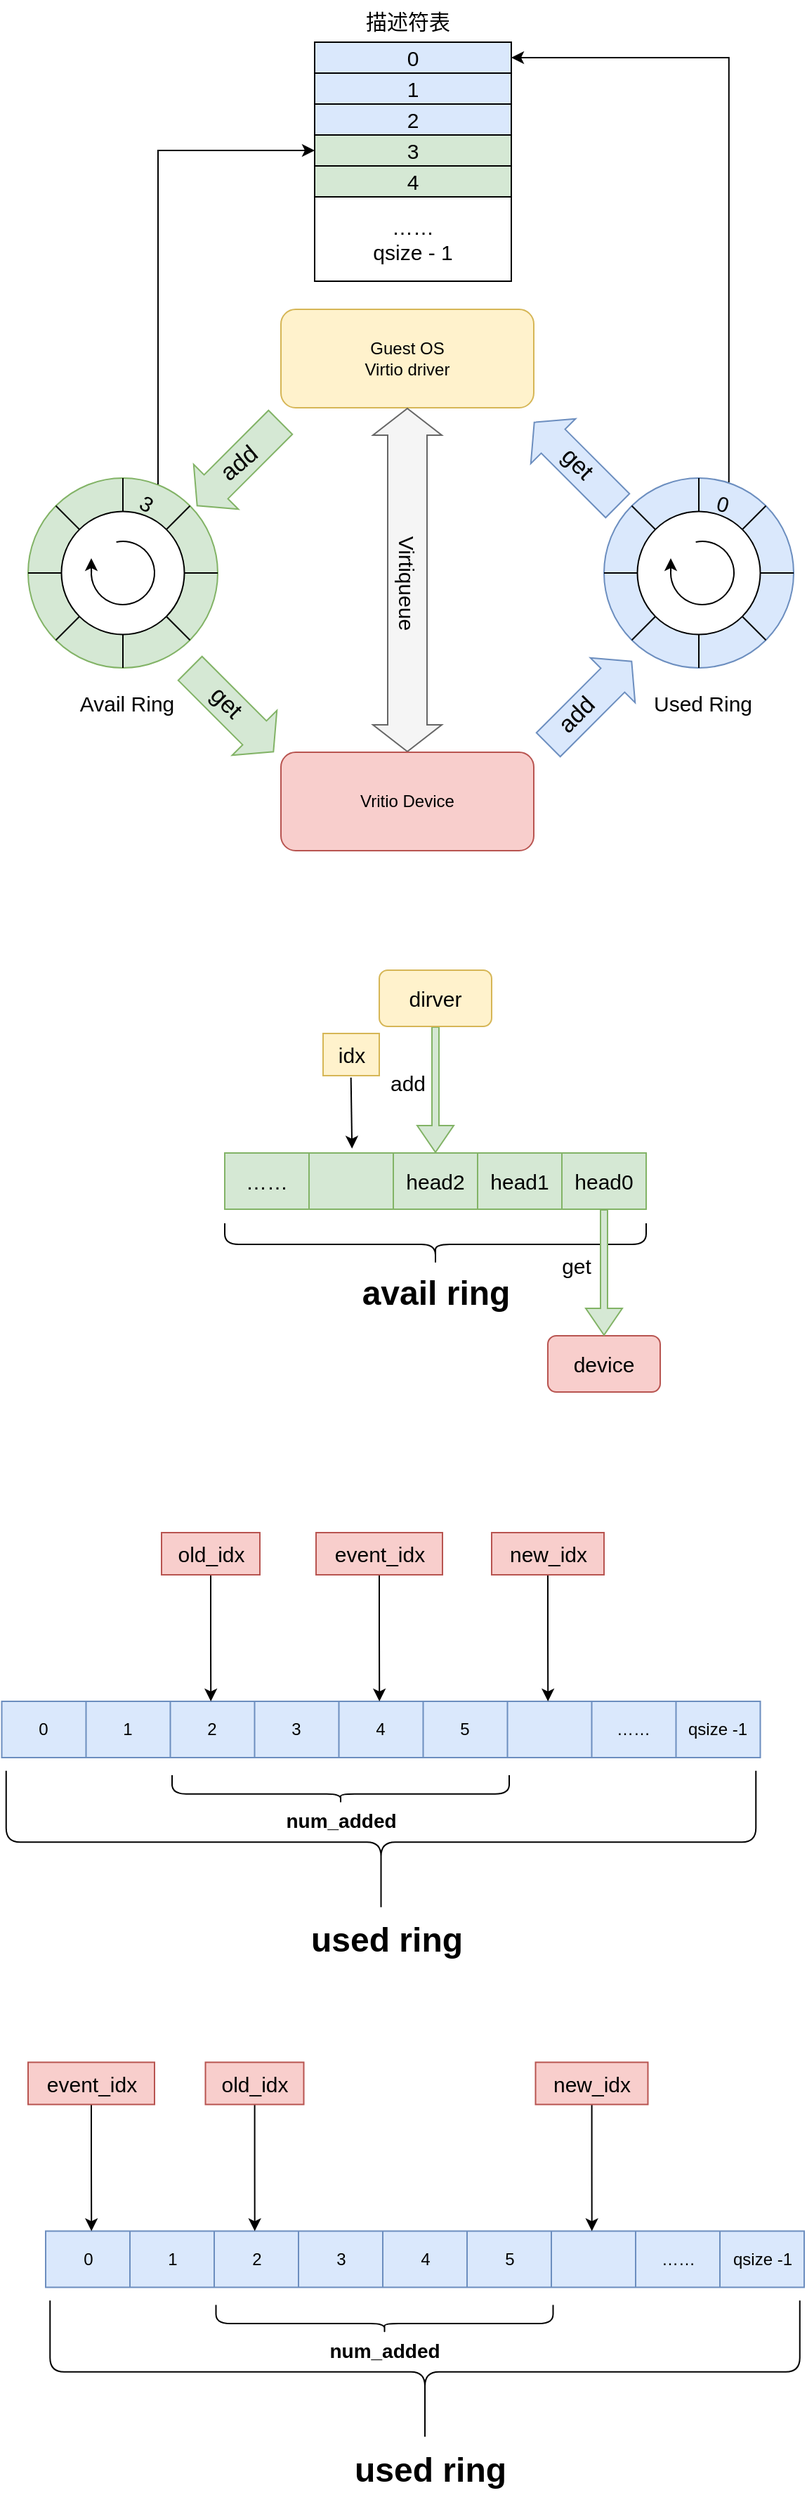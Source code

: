 <mxfile version="20.5.1" type="github">
  <diagram id="mLBqkB2ChwaHw_8gPhbc" name="第 1 页">
    <mxGraphModel dx="934" dy="566" grid="1" gridSize="10" guides="1" tooltips="1" connect="1" arrows="1" fold="1" page="0" pageScale="1" pageWidth="827" pageHeight="1169" math="0" shadow="0">
      <root>
        <mxCell id="0" />
        <mxCell id="1" parent="0" />
        <mxCell id="fm5rg67f0QVLAu_p31AU-152" value="" style="shape=curlyBracket;whiteSpace=wrap;html=1;rounded=1;labelBackgroundColor=none;labelBorderColor=none;strokeColor=#000000;strokeWidth=1;fontSize=15;fontColor=default;fillColor=none;rotation=-90;size=0.5;" parent="1" vertex="1">
          <mxGeometry x="345" y="785" width="30" height="300" as="geometry" />
        </mxCell>
        <mxCell id="fm5rg67f0QVLAu_p31AU-139" value="" style="shape=flexArrow;endArrow=classic;html=1;rounded=0;fontSize=15;width=5;fillColor=#d5e8d4;strokeColor=#82b366;startArrow=none;exitX=0.5;exitY=1;exitDx=0;exitDy=0;" parent="1" source="fm5rg67f0QVLAu_p31AU-138" target="fm5rg67f0QVLAu_p31AU-132" edge="1">
          <mxGeometry width="50" height="50" relative="1" as="geometry">
            <mxPoint x="370" y="790" as="sourcePoint" />
            <mxPoint x="319.58" y="840" as="targetPoint" />
          </mxGeometry>
        </mxCell>
        <mxCell id="fm5rg67f0QVLAu_p31AU-147" value="add" style="edgeLabel;html=1;align=center;verticalAlign=middle;resizable=0;points=[];fontSize=15;fontColor=default;labelBackgroundColor=none;" parent="fm5rg67f0QVLAu_p31AU-139" vertex="1" connectable="0">
          <mxGeometry x="-0.205" y="5" relative="1" as="geometry">
            <mxPoint x="-25" y="4" as="offset" />
          </mxGeometry>
        </mxCell>
        <mxCell id="fm5rg67f0QVLAu_p31AU-2" value="Guest OS&lt;br&gt;Virtio driver" style="rounded=1;whiteSpace=wrap;html=1;fillColor=#fff2cc;strokeColor=#d6b656;" parent="1" vertex="1">
          <mxGeometry x="250" y="270" width="180" height="70" as="geometry" />
        </mxCell>
        <mxCell id="fm5rg67f0QVLAu_p31AU-3" value="" style="shape=flexArrow;endArrow=classic;startArrow=classic;html=1;rounded=0;entryX=0.5;entryY=1;entryDx=0;entryDy=0;width=28;fillColor=#f5f5f5;strokeColor=#666666;exitX=0.5;exitY=0;exitDx=0;exitDy=0;" parent="1" source="fm5rg67f0QVLAu_p31AU-4" target="fm5rg67f0QVLAu_p31AU-2" edge="1">
          <mxGeometry width="100" height="100" relative="1" as="geometry">
            <mxPoint x="340" y="580" as="sourcePoint" />
            <mxPoint x="340" y="360" as="targetPoint" />
          </mxGeometry>
        </mxCell>
        <mxCell id="fm5rg67f0QVLAu_p31AU-12" value="Virtiqueue" style="edgeLabel;html=1;align=center;verticalAlign=middle;resizable=0;points=[];fontSize=15;rotation=90;labelBackgroundColor=none;" parent="fm5rg67f0QVLAu_p31AU-3" vertex="1" connectable="0">
          <mxGeometry x="0.379" y="4" relative="1" as="geometry">
            <mxPoint x="4" y="48" as="offset" />
          </mxGeometry>
        </mxCell>
        <mxCell id="fm5rg67f0QVLAu_p31AU-4" value="Vritio Device" style="rounded=1;whiteSpace=wrap;html=1;fillColor=#f8cecc;strokeColor=#b85450;" parent="1" vertex="1">
          <mxGeometry x="250" y="585" width="180" height="70" as="geometry" />
        </mxCell>
        <mxCell id="fm5rg67f0QVLAu_p31AU-27" value="" style="ellipse;whiteSpace=wrap;html=1;aspect=fixed;fontSize=15;fillColor=#d5e8d4;strokeColor=#82b366;" parent="1" vertex="1">
          <mxGeometry x="70" y="390" width="135" height="135" as="geometry" />
        </mxCell>
        <mxCell id="fm5rg67f0QVLAu_p31AU-40" value="……&lt;br&gt;qsize - 1" style="rounded=0;whiteSpace=wrap;html=1;fontSize=15;" parent="1" vertex="1">
          <mxGeometry x="274" y="190" width="140" height="60" as="geometry" />
        </mxCell>
        <mxCell id="fm5rg67f0QVLAu_p31AU-41" value="描述符表" style="text;html=1;align=center;verticalAlign=middle;resizable=0;points=[];autosize=1;strokeColor=none;fillColor=none;fontSize=15;" parent="1" vertex="1">
          <mxGeometry x="300" y="50" width="80" height="30" as="geometry" />
        </mxCell>
        <mxCell id="fm5rg67f0QVLAu_p31AU-44" value="Avail Ring" style="text;html=1;align=center;verticalAlign=middle;resizable=0;points=[];autosize=1;strokeColor=none;fillColor=none;fontSize=15;" parent="1" vertex="1">
          <mxGeometry x="95" y="535" width="90" height="30" as="geometry" />
        </mxCell>
        <mxCell id="fm5rg67f0QVLAu_p31AU-47" value="Used Ring" style="text;html=1;align=center;verticalAlign=middle;resizable=0;points=[];autosize=1;strokeColor=none;fillColor=none;fontSize=15;" parent="1" vertex="1">
          <mxGeometry x="505" y="535" width="90" height="30" as="geometry" />
        </mxCell>
        <mxCell id="fm5rg67f0QVLAu_p31AU-48" value="" style="shape=flexArrow;endArrow=classic;html=1;rounded=0;fontSize=15;width=24;fillColor=#d5e8d4;strokeColor=#82b366;" parent="1" edge="1">
          <mxGeometry width="50" height="50" relative="1" as="geometry">
            <mxPoint x="250" y="350" as="sourcePoint" />
            <mxPoint x="190" y="410" as="targetPoint" />
          </mxGeometry>
        </mxCell>
        <mxCell id="fm5rg67f0QVLAu_p31AU-51" value="add" style="edgeLabel;html=1;align=center;verticalAlign=middle;resizable=0;points=[];fontSize=17;rotation=-40;labelBackgroundColor=none;" parent="fm5rg67f0QVLAu_p31AU-48" vertex="1" connectable="0">
          <mxGeometry x="-0.3" y="4" relative="1" as="geometry">
            <mxPoint x="-12" y="6" as="offset" />
          </mxGeometry>
        </mxCell>
        <mxCell id="fm5rg67f0QVLAu_p31AU-54" value="" style="shape=flexArrow;endArrow=classic;html=1;rounded=0;fontSize=15;width=24;fillColor=#dae8fc;strokeColor=#6c8ebf;" parent="1" edge="1">
          <mxGeometry width="50" height="50" relative="1" as="geometry">
            <mxPoint x="490" y="410" as="sourcePoint" />
            <mxPoint x="430" y="350" as="targetPoint" />
          </mxGeometry>
        </mxCell>
        <mxCell id="fm5rg67f0QVLAu_p31AU-61" value="get" style="edgeLabel;html=1;align=center;verticalAlign=middle;resizable=0;points=[];fontSize=17;rotation=45;labelBackgroundColor=none;" parent="fm5rg67f0QVLAu_p31AU-54" vertex="1" connectable="0">
          <mxGeometry x="-0.42" y="2" relative="1" as="geometry">
            <mxPoint x="-11" y="-14" as="offset" />
          </mxGeometry>
        </mxCell>
        <mxCell id="fm5rg67f0QVLAu_p31AU-56" value="" style="shape=flexArrow;endArrow=classic;html=1;rounded=0;fontSize=15;width=24;fillColor=#d5e8d4;strokeColor=#82b366;" parent="1" edge="1">
          <mxGeometry width="50" height="50" relative="1" as="geometry">
            <mxPoint x="185" y="525" as="sourcePoint" />
            <mxPoint x="245" y="585" as="targetPoint" />
          </mxGeometry>
        </mxCell>
        <mxCell id="fm5rg67f0QVLAu_p31AU-59" value="get" style="edgeLabel;html=1;align=center;verticalAlign=middle;resizable=0;points=[];fontSize=17;rotation=45;labelBackgroundColor=none;" parent="fm5rg67f0QVLAu_p31AU-56" vertex="1" connectable="0">
          <mxGeometry x="-0.094" y="3" relative="1" as="geometry">
            <mxPoint x="-4" as="offset" />
          </mxGeometry>
        </mxCell>
        <mxCell id="fm5rg67f0QVLAu_p31AU-57" value="" style="shape=flexArrow;endArrow=classic;html=1;rounded=0;fontSize=15;width=24;fillColor=#dae8fc;strokeColor=#6c8ebf;" parent="1" edge="1">
          <mxGeometry width="50" height="50" relative="1" as="geometry">
            <mxPoint x="440" y="580" as="sourcePoint" />
            <mxPoint x="500" y="520" as="targetPoint" />
          </mxGeometry>
        </mxCell>
        <mxCell id="fm5rg67f0QVLAu_p31AU-60" value="add" style="edgeLabel;html=1;align=center;verticalAlign=middle;resizable=0;points=[];fontSize=17;rotation=-45;labelBackgroundColor=none;" parent="fm5rg67f0QVLAu_p31AU-57" vertex="1" connectable="0">
          <mxGeometry x="-0.239" y="5" relative="1" as="geometry">
            <mxPoint x="1" y="6" as="offset" />
          </mxGeometry>
        </mxCell>
        <mxCell id="fm5rg67f0QVLAu_p31AU-64" value="" style="endArrow=none;html=1;rounded=0;fontSize=17;entryX=1;entryY=0;entryDx=0;entryDy=0;exitX=0;exitY=1;exitDx=0;exitDy=0;" parent="1" source="fm5rg67f0QVLAu_p31AU-27" target="fm5rg67f0QVLAu_p31AU-27" edge="1">
          <mxGeometry width="50" height="50" relative="1" as="geometry">
            <mxPoint x="110" y="480" as="sourcePoint" />
            <mxPoint x="160" y="430" as="targetPoint" />
          </mxGeometry>
        </mxCell>
        <mxCell id="fm5rg67f0QVLAu_p31AU-67" value="" style="endArrow=none;html=1;rounded=0;fontSize=17;entryX=0;entryY=0;entryDx=0;entryDy=0;exitX=1;exitY=1;exitDx=0;exitDy=0;" parent="1" edge="1">
          <mxGeometry width="50" height="50" relative="1" as="geometry">
            <mxPoint x="185.23" y="505.23" as="sourcePoint" />
            <mxPoint x="89.77" y="409.77" as="targetPoint" />
          </mxGeometry>
        </mxCell>
        <mxCell id="fm5rg67f0QVLAu_p31AU-68" value="" style="endArrow=none;html=1;rounded=0;fontSize=17;entryX=0.5;entryY=0;entryDx=0;entryDy=0;exitX=0.5;exitY=1;exitDx=0;exitDy=0;" parent="1" source="fm5rg67f0QVLAu_p31AU-27" target="fm5rg67f0QVLAu_p31AU-27" edge="1">
          <mxGeometry width="50" height="50" relative="1" as="geometry">
            <mxPoint x="195.23" y="515.23" as="sourcePoint" />
            <mxPoint x="99.77" y="419.77" as="targetPoint" />
          </mxGeometry>
        </mxCell>
        <mxCell id="fm5rg67f0QVLAu_p31AU-69" value="" style="endArrow=none;html=1;rounded=0;fontSize=17;entryX=0;entryY=0.5;entryDx=0;entryDy=0;exitX=1;exitY=0.5;exitDx=0;exitDy=0;" parent="1" source="fm5rg67f0QVLAu_p31AU-27" target="fm5rg67f0QVLAu_p31AU-27" edge="1">
          <mxGeometry width="50" height="50" relative="1" as="geometry">
            <mxPoint x="205.23" y="525.23" as="sourcePoint" />
            <mxPoint x="109.77" y="429.77" as="targetPoint" />
          </mxGeometry>
        </mxCell>
        <mxCell id="fm5rg67f0QVLAu_p31AU-42" value="" style="ellipse;whiteSpace=wrap;html=1;aspect=fixed;fontSize=15;fillColor=#FFFFFF;" parent="1" vertex="1">
          <mxGeometry x="93.75" y="413.75" width="87.5" height="87.5" as="geometry" />
        </mxCell>
        <mxCell id="fm5rg67f0QVLAu_p31AU-78" value="" style="ellipse;whiteSpace=wrap;html=1;aspect=fixed;fontSize=15;fillColor=#dae8fc;strokeColor=#6c8ebf;" parent="1" vertex="1">
          <mxGeometry x="480" y="390" width="135" height="135" as="geometry" />
        </mxCell>
        <mxCell id="fm5rg67f0QVLAu_p31AU-79" value="" style="endArrow=none;html=1;rounded=0;fontSize=17;entryX=1;entryY=0;entryDx=0;entryDy=0;exitX=0;exitY=1;exitDx=0;exitDy=0;" parent="1" source="fm5rg67f0QVLAu_p31AU-78" target="fm5rg67f0QVLAu_p31AU-78" edge="1">
          <mxGeometry width="50" height="50" relative="1" as="geometry">
            <mxPoint x="520" y="480" as="sourcePoint" />
            <mxPoint x="570" y="430" as="targetPoint" />
          </mxGeometry>
        </mxCell>
        <mxCell id="fm5rg67f0QVLAu_p31AU-80" value="" style="endArrow=none;html=1;rounded=0;fontSize=17;entryX=0;entryY=0;entryDx=0;entryDy=0;exitX=1;exitY=1;exitDx=0;exitDy=0;" parent="1" edge="1">
          <mxGeometry width="50" height="50" relative="1" as="geometry">
            <mxPoint x="595.23" y="505.23" as="sourcePoint" />
            <mxPoint x="499.77" y="409.77" as="targetPoint" />
          </mxGeometry>
        </mxCell>
        <mxCell id="fm5rg67f0QVLAu_p31AU-81" value="" style="endArrow=none;html=1;rounded=0;fontSize=17;entryX=0.5;entryY=0;entryDx=0;entryDy=0;exitX=0.5;exitY=1;exitDx=0;exitDy=0;" parent="1" source="fm5rg67f0QVLAu_p31AU-78" target="fm5rg67f0QVLAu_p31AU-78" edge="1">
          <mxGeometry width="50" height="50" relative="1" as="geometry">
            <mxPoint x="605.23" y="515.23" as="sourcePoint" />
            <mxPoint x="509.77" y="419.77" as="targetPoint" />
          </mxGeometry>
        </mxCell>
        <mxCell id="fm5rg67f0QVLAu_p31AU-82" value="" style="endArrow=none;html=1;rounded=0;fontSize=17;entryX=0;entryY=0.5;entryDx=0;entryDy=0;exitX=1;exitY=0.5;exitDx=0;exitDy=0;" parent="1" source="fm5rg67f0QVLAu_p31AU-78" target="fm5rg67f0QVLAu_p31AU-78" edge="1">
          <mxGeometry width="50" height="50" relative="1" as="geometry">
            <mxPoint x="615.23" y="525.23" as="sourcePoint" />
            <mxPoint x="519.77" y="429.77" as="targetPoint" />
          </mxGeometry>
        </mxCell>
        <mxCell id="fm5rg67f0QVLAu_p31AU-83" value="" style="ellipse;whiteSpace=wrap;html=1;aspect=fixed;fontSize=15;fillColor=#FFFFFF;" parent="1" vertex="1">
          <mxGeometry x="512.5" y="422.5" width="70" height="70" as="geometry" />
        </mxCell>
        <mxCell id="fm5rg67f0QVLAu_p31AU-88" style="edgeStyle=orthogonalEdgeStyle;rounded=0;orthogonalLoop=1;jettySize=auto;html=1;exitX=0.5;exitY=0;exitDx=0;exitDy=0;entryX=0;entryY=0.5;entryDx=0;entryDy=0;strokeColor=#000000;fontSize=15;" parent="1" source="fm5rg67f0QVLAu_p31AU-84" target="fm5rg67f0QVLAu_p31AU-36" edge="1">
          <mxGeometry relative="1" as="geometry" />
        </mxCell>
        <mxCell id="fm5rg67f0QVLAu_p31AU-84" value="3" style="text;html=1;strokeColor=none;fillColor=none;align=center;verticalAlign=middle;whiteSpace=wrap;rounded=0;strokeWidth=2;fontSize=15;rotation=30;" parent="1" vertex="1">
          <mxGeometry x="125" y="392.5" width="60" height="30" as="geometry" />
        </mxCell>
        <mxCell id="fm5rg67f0QVLAu_p31AU-90" style="edgeStyle=orthogonalEdgeStyle;rounded=0;orthogonalLoop=1;jettySize=auto;html=1;exitX=0.5;exitY=0;exitDx=0;exitDy=0;entryX=1;entryY=0.5;entryDx=0;entryDy=0;strokeColor=#000000;fontSize=15;" parent="1" source="fm5rg67f0QVLAu_p31AU-89" target="fm5rg67f0QVLAu_p31AU-30" edge="1">
          <mxGeometry relative="1" as="geometry" />
        </mxCell>
        <mxCell id="fm5rg67f0QVLAu_p31AU-89" value="0" style="text;html=1;strokeColor=none;fillColor=none;align=center;verticalAlign=middle;whiteSpace=wrap;rounded=0;strokeWidth=2;fontSize=15;rotation=15;" parent="1" vertex="1">
          <mxGeometry x="535" y="392.5" width="60" height="30" as="geometry" />
        </mxCell>
        <mxCell id="fm5rg67f0QVLAu_p31AU-29" value="" style="shape=table;startSize=0;container=1;collapsible=0;childLayout=tableLayout;fontSize=15;" parent="1" vertex="1">
          <mxGeometry x="274" y="80" width="140" height="110" as="geometry" />
        </mxCell>
        <mxCell id="fm5rg67f0QVLAu_p31AU-30" value="" style="shape=tableRow;horizontal=0;startSize=0;swimlaneHead=0;swimlaneBody=0;top=0;left=0;bottom=0;right=0;collapsible=0;dropTarget=0;fillColor=none;points=[[0,0.5],[1,0.5]];portConstraint=eastwest;fontSize=15;" parent="fm5rg67f0QVLAu_p31AU-29" vertex="1">
          <mxGeometry width="140" height="22" as="geometry" />
        </mxCell>
        <mxCell id="fm5rg67f0QVLAu_p31AU-31" value="0" style="shape=partialRectangle;html=1;whiteSpace=wrap;connectable=0;overflow=hidden;fillColor=#dae8fc;top=0;left=0;bottom=0;right=0;pointerEvents=1;fontSize=15;strokeColor=#6c8ebf;" parent="fm5rg67f0QVLAu_p31AU-30" vertex="1">
          <mxGeometry width="140" height="22" as="geometry">
            <mxRectangle width="140" height="22" as="alternateBounds" />
          </mxGeometry>
        </mxCell>
        <mxCell id="fm5rg67f0QVLAu_p31AU-32" value="" style="shape=tableRow;horizontal=0;startSize=0;swimlaneHead=0;swimlaneBody=0;top=0;left=0;bottom=0;right=0;collapsible=0;dropTarget=0;fillColor=none;points=[[0,0.5],[1,0.5]];portConstraint=eastwest;fontSize=15;" parent="fm5rg67f0QVLAu_p31AU-29" vertex="1">
          <mxGeometry y="22" width="140" height="22" as="geometry" />
        </mxCell>
        <mxCell id="fm5rg67f0QVLAu_p31AU-33" value="1" style="shape=partialRectangle;html=1;whiteSpace=wrap;connectable=0;overflow=hidden;fillColor=#dae8fc;top=0;left=0;bottom=0;right=0;pointerEvents=1;fontSize=15;strokeColor=#6c8ebf;" parent="fm5rg67f0QVLAu_p31AU-32" vertex="1">
          <mxGeometry width="140" height="22" as="geometry">
            <mxRectangle width="140" height="22" as="alternateBounds" />
          </mxGeometry>
        </mxCell>
        <mxCell id="fm5rg67f0QVLAu_p31AU-34" value="" style="shape=tableRow;horizontal=0;startSize=0;swimlaneHead=0;swimlaneBody=0;top=0;left=0;bottom=0;right=0;collapsible=0;dropTarget=0;fillColor=none;points=[[0,0.5],[1,0.5]];portConstraint=eastwest;fontSize=15;" parent="fm5rg67f0QVLAu_p31AU-29" vertex="1">
          <mxGeometry y="44" width="140" height="22" as="geometry" />
        </mxCell>
        <mxCell id="fm5rg67f0QVLAu_p31AU-35" value="2" style="shape=partialRectangle;html=1;whiteSpace=wrap;connectable=0;overflow=hidden;fillColor=#dae8fc;top=0;left=0;bottom=0;right=0;pointerEvents=1;fontSize=15;strokeColor=#6c8ebf;" parent="fm5rg67f0QVLAu_p31AU-34" vertex="1">
          <mxGeometry width="140" height="22" as="geometry">
            <mxRectangle width="140" height="22" as="alternateBounds" />
          </mxGeometry>
        </mxCell>
        <mxCell id="fm5rg67f0QVLAu_p31AU-36" value="" style="shape=tableRow;horizontal=0;startSize=0;swimlaneHead=0;swimlaneBody=0;top=0;left=0;bottom=0;right=0;collapsible=0;dropTarget=0;fillColor=none;points=[[0,0.5],[1,0.5]];portConstraint=eastwest;fontSize=15;" parent="fm5rg67f0QVLAu_p31AU-29" vertex="1">
          <mxGeometry y="66" width="140" height="22" as="geometry" />
        </mxCell>
        <mxCell id="fm5rg67f0QVLAu_p31AU-37" value="3" style="shape=partialRectangle;html=1;whiteSpace=wrap;connectable=0;overflow=hidden;fillColor=#d5e8d4;top=0;left=0;bottom=0;right=0;pointerEvents=1;fontSize=15;strokeColor=#82b366;" parent="fm5rg67f0QVLAu_p31AU-36" vertex="1">
          <mxGeometry width="140" height="22" as="geometry">
            <mxRectangle width="140" height="22" as="alternateBounds" />
          </mxGeometry>
        </mxCell>
        <mxCell id="fm5rg67f0QVLAu_p31AU-38" value="" style="shape=tableRow;horizontal=0;startSize=0;swimlaneHead=0;swimlaneBody=0;top=0;left=0;bottom=0;right=0;collapsible=0;dropTarget=0;fillColor=none;points=[[0,0.5],[1,0.5]];portConstraint=eastwest;fontSize=15;" parent="fm5rg67f0QVLAu_p31AU-29" vertex="1">
          <mxGeometry y="88" width="140" height="22" as="geometry" />
        </mxCell>
        <mxCell id="fm5rg67f0QVLAu_p31AU-39" value="4" style="shape=partialRectangle;html=1;whiteSpace=wrap;connectable=0;overflow=hidden;fillColor=#d5e8d4;top=0;left=0;bottom=0;right=0;pointerEvents=1;fontSize=15;strokeColor=#82b366;" parent="fm5rg67f0QVLAu_p31AU-38" vertex="1">
          <mxGeometry width="140" height="22" as="geometry">
            <mxRectangle width="140" height="22" as="alternateBounds" />
          </mxGeometry>
        </mxCell>
        <mxCell id="fm5rg67f0QVLAu_p31AU-93" value="" style="shape=table;startSize=0;container=1;collapsible=0;childLayout=tableLayout;strokeColor=#000000;strokeWidth=1;fontSize=15;fillColor=none;" parent="1" vertex="1">
          <mxGeometry x="274" y="80" width="140" height="110" as="geometry" />
        </mxCell>
        <mxCell id="fm5rg67f0QVLAu_p31AU-94" value="" style="shape=tableRow;horizontal=0;startSize=0;swimlaneHead=0;swimlaneBody=0;top=0;left=0;bottom=0;right=0;collapsible=0;dropTarget=0;fillColor=none;points=[[0,0.5],[1,0.5]];portConstraint=eastwest;strokeColor=#000000;strokeWidth=2;fontSize=15;" parent="fm5rg67f0QVLAu_p31AU-93" vertex="1">
          <mxGeometry width="140" height="22" as="geometry" />
        </mxCell>
        <mxCell id="fm5rg67f0QVLAu_p31AU-95" value="" style="shape=partialRectangle;html=1;whiteSpace=wrap;connectable=0;overflow=hidden;fillColor=none;top=0;left=0;bottom=0;right=0;pointerEvents=1;strokeColor=#000000;strokeWidth=2;fontSize=15;" parent="fm5rg67f0QVLAu_p31AU-94" vertex="1">
          <mxGeometry width="140" height="22" as="geometry">
            <mxRectangle width="140" height="22" as="alternateBounds" />
          </mxGeometry>
        </mxCell>
        <mxCell id="fm5rg67f0QVLAu_p31AU-96" value="" style="shape=tableRow;horizontal=0;startSize=0;swimlaneHead=0;swimlaneBody=0;top=0;left=0;bottom=0;right=0;collapsible=0;dropTarget=0;fillColor=none;points=[[0,0.5],[1,0.5]];portConstraint=eastwest;strokeColor=#000000;strokeWidth=2;fontSize=15;" parent="fm5rg67f0QVLAu_p31AU-93" vertex="1">
          <mxGeometry y="22" width="140" height="22" as="geometry" />
        </mxCell>
        <mxCell id="fm5rg67f0QVLAu_p31AU-97" value="" style="shape=partialRectangle;html=1;whiteSpace=wrap;connectable=0;overflow=hidden;fillColor=none;top=0;left=0;bottom=0;right=0;pointerEvents=1;strokeColor=#000000;strokeWidth=2;fontSize=15;" parent="fm5rg67f0QVLAu_p31AU-96" vertex="1">
          <mxGeometry width="140" height="22" as="geometry">
            <mxRectangle width="140" height="22" as="alternateBounds" />
          </mxGeometry>
        </mxCell>
        <mxCell id="fm5rg67f0QVLAu_p31AU-98" value="" style="shape=tableRow;horizontal=0;startSize=0;swimlaneHead=0;swimlaneBody=0;top=0;left=0;bottom=0;right=0;collapsible=0;dropTarget=0;fillColor=none;points=[[0,0.5],[1,0.5]];portConstraint=eastwest;strokeColor=#000000;strokeWidth=2;fontSize=15;" parent="fm5rg67f0QVLAu_p31AU-93" vertex="1">
          <mxGeometry y="44" width="140" height="22" as="geometry" />
        </mxCell>
        <mxCell id="fm5rg67f0QVLAu_p31AU-99" value="" style="shape=partialRectangle;html=1;whiteSpace=wrap;connectable=0;overflow=hidden;fillColor=none;top=0;left=0;bottom=0;right=0;pointerEvents=1;strokeColor=#000000;strokeWidth=2;fontSize=15;" parent="fm5rg67f0QVLAu_p31AU-98" vertex="1">
          <mxGeometry width="140" height="22" as="geometry">
            <mxRectangle width="140" height="22" as="alternateBounds" />
          </mxGeometry>
        </mxCell>
        <mxCell id="fm5rg67f0QVLAu_p31AU-100" value="" style="shape=tableRow;horizontal=0;startSize=0;swimlaneHead=0;swimlaneBody=0;top=0;left=0;bottom=0;right=0;collapsible=0;dropTarget=0;fillColor=none;points=[[0,0.5],[1,0.5]];portConstraint=eastwest;strokeColor=#000000;strokeWidth=2;fontSize=15;" parent="fm5rg67f0QVLAu_p31AU-93" vertex="1">
          <mxGeometry y="66" width="140" height="22" as="geometry" />
        </mxCell>
        <mxCell id="fm5rg67f0QVLAu_p31AU-101" value="" style="shape=partialRectangle;html=1;whiteSpace=wrap;connectable=0;overflow=hidden;fillColor=none;top=0;left=0;bottom=0;right=0;pointerEvents=1;strokeColor=#000000;strokeWidth=2;fontSize=15;" parent="fm5rg67f0QVLAu_p31AU-100" vertex="1">
          <mxGeometry width="140" height="22" as="geometry">
            <mxRectangle width="140" height="22" as="alternateBounds" />
          </mxGeometry>
        </mxCell>
        <mxCell id="fm5rg67f0QVLAu_p31AU-102" value="" style="shape=tableRow;horizontal=0;startSize=0;swimlaneHead=0;swimlaneBody=0;top=0;left=0;bottom=0;right=0;collapsible=0;dropTarget=0;fillColor=none;points=[[0,0.5],[1,0.5]];portConstraint=eastwest;strokeColor=#000000;strokeWidth=2;fontSize=15;" parent="fm5rg67f0QVLAu_p31AU-93" vertex="1">
          <mxGeometry y="88" width="140" height="22" as="geometry" />
        </mxCell>
        <mxCell id="fm5rg67f0QVLAu_p31AU-103" value="" style="shape=partialRectangle;html=1;whiteSpace=wrap;connectable=0;overflow=hidden;fillColor=none;top=0;left=0;bottom=0;right=0;pointerEvents=1;strokeColor=#000000;strokeWidth=2;fontSize=15;" parent="fm5rg67f0QVLAu_p31AU-102" vertex="1">
          <mxGeometry width="140" height="22" as="geometry">
            <mxRectangle width="140" height="22" as="alternateBounds" />
          </mxGeometry>
        </mxCell>
        <mxCell id="fm5rg67f0QVLAu_p31AU-121" value="" style="ellipse;whiteSpace=wrap;html=1;aspect=fixed;fontSize=15;fillColor=#FFFFFF;" parent="1" vertex="1">
          <mxGeometry x="503.75" y="413.75" width="87.5" height="87.5" as="geometry" />
        </mxCell>
        <mxCell id="fm5rg67f0QVLAu_p31AU-123" value="" style="verticalLabelPosition=bottom;verticalAlign=top;html=1;shape=mxgraph.basic.arc;startAngle=0.3;endAngle=0.1;labelBackgroundColor=none;strokeColor=#000000;strokeWidth=1;fontSize=15;fillColor=none;direction=west;rotation=60;" parent="1" vertex="1">
          <mxGeometry x="115" y="435" width="45" height="45" as="geometry" />
        </mxCell>
        <mxCell id="fm5rg67f0QVLAu_p31AU-125" value="" style="edgeStyle=elbowEdgeStyle;elbow=vertical;endArrow=classic;html=1;rounded=0;strokeColor=#000000;fontSize=15;" parent="1" edge="1">
          <mxGeometry width="50" height="50" relative="1" as="geometry">
            <mxPoint x="115" y="457" as="sourcePoint" />
            <mxPoint x="115" y="447" as="targetPoint" />
            <Array as="points" />
          </mxGeometry>
        </mxCell>
        <mxCell id="fm5rg67f0QVLAu_p31AU-129" value="" style="verticalLabelPosition=bottom;verticalAlign=top;html=1;shape=mxgraph.basic.arc;startAngle=0.3;endAngle=0.1;labelBackgroundColor=none;strokeColor=#000000;strokeWidth=1;fontSize=15;fillColor=none;direction=west;rotation=60;" parent="1" vertex="1">
          <mxGeometry x="527.5" y="435" width="45" height="45" as="geometry" />
        </mxCell>
        <mxCell id="fm5rg67f0QVLAu_p31AU-130" value="" style="edgeStyle=elbowEdgeStyle;elbow=vertical;endArrow=classic;html=1;rounded=0;strokeColor=#000000;fontSize=15;" parent="1" edge="1">
          <mxGeometry width="50" height="50" relative="1" as="geometry">
            <mxPoint x="527.5" y="457" as="sourcePoint" />
            <mxPoint x="527.5" y="447" as="targetPoint" />
            <Array as="points" />
          </mxGeometry>
        </mxCell>
        <mxCell id="fm5rg67f0QVLAu_p31AU-131" value="" style="shape=table;startSize=0;container=1;collapsible=0;childLayout=tableLayout;labelBackgroundColor=none;strokeColor=#82b366;strokeWidth=1;fontSize=15;fillColor=#d5e8d4;" parent="1" vertex="1">
          <mxGeometry x="210" y="870" width="300" height="40" as="geometry" />
        </mxCell>
        <mxCell id="fm5rg67f0QVLAu_p31AU-132" value="" style="shape=tableRow;horizontal=0;startSize=0;swimlaneHead=0;swimlaneBody=0;top=0;left=0;bottom=0;right=0;collapsible=0;dropTarget=0;fillColor=none;points=[[0,0.5],[1,0.5]];portConstraint=eastwest;labelBackgroundColor=none;strokeColor=#000000;strokeWidth=1;fontSize=15;" parent="fm5rg67f0QVLAu_p31AU-131" vertex="1">
          <mxGeometry width="300" height="40" as="geometry" />
        </mxCell>
        <mxCell id="fm5rg67f0QVLAu_p31AU-133" value="……" style="shape=partialRectangle;html=1;whiteSpace=wrap;connectable=0;overflow=hidden;fillColor=none;top=0;left=0;bottom=0;right=0;pointerEvents=1;labelBackgroundColor=none;strokeColor=#000000;strokeWidth=1;fontSize=15;" parent="fm5rg67f0QVLAu_p31AU-132" vertex="1">
          <mxGeometry width="60" height="40" as="geometry">
            <mxRectangle width="60" height="40" as="alternateBounds" />
          </mxGeometry>
        </mxCell>
        <mxCell id="fm5rg67f0QVLAu_p31AU-134" value="" style="shape=partialRectangle;html=1;whiteSpace=wrap;connectable=0;overflow=hidden;fillColor=none;top=0;left=0;bottom=0;right=0;pointerEvents=1;labelBackgroundColor=none;strokeColor=#000000;strokeWidth=1;fontSize=15;" parent="fm5rg67f0QVLAu_p31AU-132" vertex="1">
          <mxGeometry x="60" width="60" height="40" as="geometry">
            <mxRectangle width="60" height="40" as="alternateBounds" />
          </mxGeometry>
        </mxCell>
        <mxCell id="fm5rg67f0QVLAu_p31AU-135" value="head2" style="shape=partialRectangle;html=1;whiteSpace=wrap;connectable=0;overflow=hidden;fillColor=none;top=0;left=0;bottom=0;right=0;pointerEvents=1;labelBackgroundColor=none;strokeColor=#000000;strokeWidth=1;fontSize=15;" parent="fm5rg67f0QVLAu_p31AU-132" vertex="1">
          <mxGeometry x="120" width="60" height="40" as="geometry">
            <mxRectangle width="60" height="40" as="alternateBounds" />
          </mxGeometry>
        </mxCell>
        <mxCell id="fm5rg67f0QVLAu_p31AU-136" value="head1" style="shape=partialRectangle;html=1;whiteSpace=wrap;connectable=0;overflow=hidden;fillColor=none;top=0;left=0;bottom=0;right=0;pointerEvents=1;labelBackgroundColor=none;strokeColor=#000000;strokeWidth=1;fontSize=15;" parent="fm5rg67f0QVLAu_p31AU-132" vertex="1">
          <mxGeometry x="180" width="60" height="40" as="geometry">
            <mxRectangle width="60" height="40" as="alternateBounds" />
          </mxGeometry>
        </mxCell>
        <mxCell id="fm5rg67f0QVLAu_p31AU-137" value="head0" style="shape=partialRectangle;html=1;whiteSpace=wrap;connectable=0;overflow=hidden;fillColor=none;top=0;left=0;bottom=0;right=0;pointerEvents=1;labelBackgroundColor=none;strokeColor=#000000;strokeWidth=1;fontSize=15;" parent="fm5rg67f0QVLAu_p31AU-132" vertex="1">
          <mxGeometry x="240" width="60" height="40" as="geometry">
            <mxRectangle width="60" height="40" as="alternateBounds" />
          </mxGeometry>
        </mxCell>
        <mxCell id="fm5rg67f0QVLAu_p31AU-138" value="dirver" style="rounded=1;whiteSpace=wrap;html=1;labelBackgroundColor=none;strokeColor=#d6b656;strokeWidth=1;fontSize=15;fillColor=#fff2cc;" parent="1" vertex="1">
          <mxGeometry x="320" y="740" width="80" height="40" as="geometry" />
        </mxCell>
        <mxCell id="fm5rg67f0QVLAu_p31AU-148" value="device" style="rounded=1;whiteSpace=wrap;html=1;labelBackgroundColor=none;strokeColor=#b85450;strokeWidth=1;fontSize=15;fillColor=#f8cecc;" parent="1" vertex="1">
          <mxGeometry x="440" y="1000" width="80" height="40" as="geometry" />
        </mxCell>
        <mxCell id="fm5rg67f0QVLAu_p31AU-151" value="avail ring" style="text;strokeColor=none;fillColor=none;html=1;fontSize=24;fontStyle=1;verticalAlign=middle;align=center;labelBackgroundColor=none;labelBorderColor=none;strokeWidth=1;fontColor=default;" parent="1" vertex="1">
          <mxGeometry x="310" y="950" width="100" height="40" as="geometry" />
        </mxCell>
        <mxCell id="fm5rg67f0QVLAu_p31AU-153" value="" style="shape=flexArrow;endArrow=classic;html=1;rounded=0;fontSize=15;width=5;fillColor=#d5e8d4;strokeColor=#82b366;startArrow=none;exitX=0.5;exitY=1;exitDx=0;exitDy=0;" parent="1" edge="1">
          <mxGeometry width="50" height="50" relative="1" as="geometry">
            <mxPoint x="480" y="910" as="sourcePoint" />
            <mxPoint x="480" y="1000" as="targetPoint" />
          </mxGeometry>
        </mxCell>
        <mxCell id="fm5rg67f0QVLAu_p31AU-154" value="get" style="edgeLabel;html=1;align=center;verticalAlign=middle;resizable=0;points=[];fontSize=15;fontColor=default;labelBackgroundColor=none;" parent="fm5rg67f0QVLAu_p31AU-153" vertex="1" connectable="0">
          <mxGeometry x="-0.205" y="5" relative="1" as="geometry">
            <mxPoint x="-25" y="4" as="offset" />
          </mxGeometry>
        </mxCell>
        <mxCell id="fm5rg67f0QVLAu_p31AU-158" value="idx" style="text;html=1;align=center;verticalAlign=middle;resizable=0;points=[];autosize=1;strokeColor=#d6b656;fillColor=#fff2cc;fontSize=15;labelBackgroundColor=none;labelBorderColor=none;strokeWidth=1;" parent="1" vertex="1">
          <mxGeometry x="280" y="785" width="40" height="30" as="geometry" />
        </mxCell>
        <mxCell id="fm5rg67f0QVLAu_p31AU-159" value="" style="endArrow=classic;html=1;rounded=0;strokeColor=#000000;fontSize=15;fontColor=default;exitX=0.496;exitY=1.046;exitDx=0;exitDy=0;exitPerimeter=0;entryX=0.302;entryY=-0.079;entryDx=0;entryDy=0;entryPerimeter=0;" parent="1" source="fm5rg67f0QVLAu_p31AU-158" target="fm5rg67f0QVLAu_p31AU-132" edge="1">
          <mxGeometry width="50" height="50" relative="1" as="geometry">
            <mxPoint x="440" y="850" as="sourcePoint" />
            <mxPoint x="490" y="800" as="targetPoint" />
          </mxGeometry>
        </mxCell>
        <mxCell id="JFXo3j0JxizYPf4H1YMC-1" value="" style="shape=table;startSize=0;container=1;collapsible=0;childLayout=tableLayout;fillColor=#dae8fc;strokeColor=#6c8ebf;" vertex="1" parent="1">
          <mxGeometry x="51.25" y="1260" width="540" height="40" as="geometry" />
        </mxCell>
        <mxCell id="JFXo3j0JxizYPf4H1YMC-2" value="" style="shape=tableRow;horizontal=0;startSize=0;swimlaneHead=0;swimlaneBody=0;top=0;left=0;bottom=0;right=0;collapsible=0;dropTarget=0;fillColor=none;points=[[0,0.5],[1,0.5]];portConstraint=eastwest;" vertex="1" parent="JFXo3j0JxizYPf4H1YMC-1">
          <mxGeometry width="540" height="40" as="geometry" />
        </mxCell>
        <mxCell id="JFXo3j0JxizYPf4H1YMC-3" value="0" style="shape=partialRectangle;html=1;whiteSpace=wrap;connectable=0;overflow=hidden;fillColor=none;top=0;left=0;bottom=0;right=0;pointerEvents=1;" vertex="1" parent="JFXo3j0JxizYPf4H1YMC-2">
          <mxGeometry width="60" height="40" as="geometry">
            <mxRectangle width="60" height="40" as="alternateBounds" />
          </mxGeometry>
        </mxCell>
        <mxCell id="JFXo3j0JxizYPf4H1YMC-4" value="1" style="shape=partialRectangle;html=1;whiteSpace=wrap;connectable=0;overflow=hidden;fillColor=none;top=0;left=0;bottom=0;right=0;pointerEvents=1;" vertex="1" parent="JFXo3j0JxizYPf4H1YMC-2">
          <mxGeometry x="60" width="60" height="40" as="geometry">
            <mxRectangle width="60" height="40" as="alternateBounds" />
          </mxGeometry>
        </mxCell>
        <mxCell id="JFXo3j0JxizYPf4H1YMC-5" value="2" style="shape=partialRectangle;html=1;whiteSpace=wrap;connectable=0;overflow=hidden;fillColor=none;top=0;left=0;bottom=0;right=0;pointerEvents=1;" vertex="1" parent="JFXo3j0JxizYPf4H1YMC-2">
          <mxGeometry x="120" width="60" height="40" as="geometry">
            <mxRectangle width="60" height="40" as="alternateBounds" />
          </mxGeometry>
        </mxCell>
        <mxCell id="JFXo3j0JxizYPf4H1YMC-6" value="3" style="shape=partialRectangle;html=1;whiteSpace=wrap;connectable=0;overflow=hidden;fillColor=none;top=0;left=0;bottom=0;right=0;pointerEvents=1;" vertex="1" parent="JFXo3j0JxizYPf4H1YMC-2">
          <mxGeometry x="180" width="60" height="40" as="geometry">
            <mxRectangle width="60" height="40" as="alternateBounds" />
          </mxGeometry>
        </mxCell>
        <mxCell id="JFXo3j0JxizYPf4H1YMC-7" value="4" style="shape=partialRectangle;html=1;whiteSpace=wrap;connectable=0;overflow=hidden;fillColor=none;top=0;left=0;bottom=0;right=0;pointerEvents=1;" vertex="1" parent="JFXo3j0JxizYPf4H1YMC-2">
          <mxGeometry x="240" width="60" height="40" as="geometry">
            <mxRectangle width="60" height="40" as="alternateBounds" />
          </mxGeometry>
        </mxCell>
        <mxCell id="JFXo3j0JxizYPf4H1YMC-8" value="5" style="shape=partialRectangle;html=1;whiteSpace=wrap;connectable=0;overflow=hidden;fillColor=none;top=0;left=0;bottom=0;right=0;pointerEvents=1;" vertex="1" parent="JFXo3j0JxizYPf4H1YMC-2">
          <mxGeometry x="300" width="60" height="40" as="geometry">
            <mxRectangle width="60" height="40" as="alternateBounds" />
          </mxGeometry>
        </mxCell>
        <mxCell id="JFXo3j0JxizYPf4H1YMC-9" value="" style="shape=partialRectangle;html=1;whiteSpace=wrap;connectable=0;overflow=hidden;fillColor=none;top=0;left=0;bottom=0;right=0;pointerEvents=1;" vertex="1" parent="JFXo3j0JxizYPf4H1YMC-2">
          <mxGeometry x="360" width="60" height="40" as="geometry">
            <mxRectangle width="60" height="40" as="alternateBounds" />
          </mxGeometry>
        </mxCell>
        <mxCell id="JFXo3j0JxizYPf4H1YMC-10" value="……" style="shape=partialRectangle;html=1;whiteSpace=wrap;connectable=0;overflow=hidden;fillColor=none;top=0;left=0;bottom=0;right=0;pointerEvents=1;" vertex="1" parent="JFXo3j0JxizYPf4H1YMC-2">
          <mxGeometry x="420" width="60" height="40" as="geometry">
            <mxRectangle width="60" height="40" as="alternateBounds" />
          </mxGeometry>
        </mxCell>
        <mxCell id="JFXo3j0JxizYPf4H1YMC-11" value="qsize -1" style="shape=partialRectangle;html=1;whiteSpace=wrap;connectable=0;overflow=hidden;fillColor=none;top=0;left=0;bottom=0;right=0;pointerEvents=1;" vertex="1" parent="JFXo3j0JxizYPf4H1YMC-2">
          <mxGeometry x="480" width="60" height="40" as="geometry">
            <mxRectangle width="60" height="40" as="alternateBounds" />
          </mxGeometry>
        </mxCell>
        <mxCell id="JFXo3j0JxizYPf4H1YMC-12" value="" style="shape=curlyBracket;whiteSpace=wrap;html=1;rounded=1;rotation=-90;" vertex="1" parent="1">
          <mxGeometry x="270.47" y="1093.29" width="101.57" height="533.75" as="geometry" />
        </mxCell>
        <mxCell id="JFXo3j0JxizYPf4H1YMC-14" value="used ring" style="text;strokeColor=none;fillColor=none;html=1;fontSize=24;fontStyle=1;verticalAlign=middle;align=center;labelBackgroundColor=none;labelBorderColor=none;strokeWidth=1;fontColor=default;" vertex="1" parent="1">
          <mxGeometry x="275" y="1410" width="100" height="40" as="geometry" />
        </mxCell>
        <mxCell id="JFXo3j0JxizYPf4H1YMC-17" style="edgeStyle=orthogonalEdgeStyle;rounded=0;orthogonalLoop=1;jettySize=auto;html=1;entryX=0.609;entryY=0;entryDx=0;entryDy=0;entryPerimeter=0;" edge="1" parent="1" source="JFXo3j0JxizYPf4H1YMC-16">
          <mxGeometry relative="1" as="geometry">
            <mxPoint x="440.11" y="1260" as="targetPoint" />
          </mxGeometry>
        </mxCell>
        <mxCell id="JFXo3j0JxizYPf4H1YMC-16" value="new_idx" style="text;html=1;align=center;verticalAlign=middle;resizable=0;points=[];autosize=1;strokeColor=#b85450;fillColor=#f8cecc;fontSize=15;labelBackgroundColor=none;labelBorderColor=none;strokeWidth=1;" vertex="1" parent="1">
          <mxGeometry x="400" y="1140" width="80" height="30" as="geometry" />
        </mxCell>
        <mxCell id="JFXo3j0JxizYPf4H1YMC-22" style="edgeStyle=orthogonalEdgeStyle;rounded=0;orthogonalLoop=1;jettySize=auto;html=1;entryX=0.609;entryY=0;entryDx=0;entryDy=0;entryPerimeter=0;" edge="1" parent="1" source="JFXo3j0JxizYPf4H1YMC-23">
          <mxGeometry relative="1" as="geometry">
            <mxPoint x="200.11" y="1260" as="targetPoint" />
          </mxGeometry>
        </mxCell>
        <mxCell id="JFXo3j0JxizYPf4H1YMC-23" value="old_idx" style="text;html=1;align=center;verticalAlign=middle;resizable=0;points=[];autosize=1;strokeColor=#b85450;fillColor=#f8cecc;fontSize=15;labelBackgroundColor=none;labelBorderColor=none;strokeWidth=1;" vertex="1" parent="1">
          <mxGeometry x="165" y="1140" width="70" height="30" as="geometry" />
        </mxCell>
        <mxCell id="JFXo3j0JxizYPf4H1YMC-24" value="" style="shape=curlyBracket;whiteSpace=wrap;html=1;rounded=1;rotation=-90;size=0.333;" vertex="1" parent="1">
          <mxGeometry x="282.5" y="1202.5" width="20" height="240" as="geometry" />
        </mxCell>
        <mxCell id="JFXo3j0JxizYPf4H1YMC-25" value="&lt;span style=&quot;font-family: 宋体, Arial; text-align: left;&quot;&gt;&lt;font style=&quot;font-size: 14px;&quot;&gt;&lt;b&gt;num_added&lt;/b&gt;&lt;/font&gt;&lt;/span&gt;" style="text;html=1;strokeColor=none;fillColor=none;align=center;verticalAlign=middle;whiteSpace=wrap;rounded=0;fontColor=#000000;" vertex="1" parent="1">
          <mxGeometry x="262.5" y="1330" width="60" height="30" as="geometry" />
        </mxCell>
        <mxCell id="JFXo3j0JxizYPf4H1YMC-27" style="edgeStyle=orthogonalEdgeStyle;rounded=0;orthogonalLoop=1;jettySize=auto;html=1;entryX=0.609;entryY=0;entryDx=0;entryDy=0;entryPerimeter=0;" edge="1" parent="1" source="JFXo3j0JxizYPf4H1YMC-28">
          <mxGeometry relative="1" as="geometry">
            <mxPoint x="320.11" y="1260" as="targetPoint" />
          </mxGeometry>
        </mxCell>
        <mxCell id="JFXo3j0JxizYPf4H1YMC-28" value="event_idx" style="text;html=1;align=center;verticalAlign=middle;resizable=0;points=[];autosize=1;strokeColor=#b85450;fillColor=#f8cecc;fontSize=15;labelBackgroundColor=none;labelBorderColor=none;strokeWidth=1;" vertex="1" parent="1">
          <mxGeometry x="275" y="1140" width="90" height="30" as="geometry" />
        </mxCell>
        <mxCell id="JFXo3j0JxizYPf4H1YMC-29" value="" style="shape=table;startSize=0;container=1;collapsible=0;childLayout=tableLayout;fillColor=#dae8fc;strokeColor=#6c8ebf;" vertex="1" parent="1">
          <mxGeometry x="82.5" y="1636.71" width="540" height="40" as="geometry" />
        </mxCell>
        <mxCell id="JFXo3j0JxizYPf4H1YMC-30" value="" style="shape=tableRow;horizontal=0;startSize=0;swimlaneHead=0;swimlaneBody=0;top=0;left=0;bottom=0;right=0;collapsible=0;dropTarget=0;fillColor=none;points=[[0,0.5],[1,0.5]];portConstraint=eastwest;" vertex="1" parent="JFXo3j0JxizYPf4H1YMC-29">
          <mxGeometry width="540" height="40" as="geometry" />
        </mxCell>
        <mxCell id="JFXo3j0JxizYPf4H1YMC-31" value="0" style="shape=partialRectangle;html=1;whiteSpace=wrap;connectable=0;overflow=hidden;fillColor=none;top=0;left=0;bottom=0;right=0;pointerEvents=1;" vertex="1" parent="JFXo3j0JxizYPf4H1YMC-30">
          <mxGeometry width="60" height="40" as="geometry">
            <mxRectangle width="60" height="40" as="alternateBounds" />
          </mxGeometry>
        </mxCell>
        <mxCell id="JFXo3j0JxizYPf4H1YMC-32" value="1" style="shape=partialRectangle;html=1;whiteSpace=wrap;connectable=0;overflow=hidden;fillColor=none;top=0;left=0;bottom=0;right=0;pointerEvents=1;" vertex="1" parent="JFXo3j0JxizYPf4H1YMC-30">
          <mxGeometry x="60" width="60" height="40" as="geometry">
            <mxRectangle width="60" height="40" as="alternateBounds" />
          </mxGeometry>
        </mxCell>
        <mxCell id="JFXo3j0JxizYPf4H1YMC-33" value="2" style="shape=partialRectangle;html=1;whiteSpace=wrap;connectable=0;overflow=hidden;fillColor=none;top=0;left=0;bottom=0;right=0;pointerEvents=1;" vertex="1" parent="JFXo3j0JxizYPf4H1YMC-30">
          <mxGeometry x="120" width="60" height="40" as="geometry">
            <mxRectangle width="60" height="40" as="alternateBounds" />
          </mxGeometry>
        </mxCell>
        <mxCell id="JFXo3j0JxizYPf4H1YMC-34" value="3" style="shape=partialRectangle;html=1;whiteSpace=wrap;connectable=0;overflow=hidden;fillColor=none;top=0;left=0;bottom=0;right=0;pointerEvents=1;" vertex="1" parent="JFXo3j0JxizYPf4H1YMC-30">
          <mxGeometry x="180" width="60" height="40" as="geometry">
            <mxRectangle width="60" height="40" as="alternateBounds" />
          </mxGeometry>
        </mxCell>
        <mxCell id="JFXo3j0JxizYPf4H1YMC-35" value="4" style="shape=partialRectangle;html=1;whiteSpace=wrap;connectable=0;overflow=hidden;fillColor=none;top=0;left=0;bottom=0;right=0;pointerEvents=1;" vertex="1" parent="JFXo3j0JxizYPf4H1YMC-30">
          <mxGeometry x="240" width="60" height="40" as="geometry">
            <mxRectangle width="60" height="40" as="alternateBounds" />
          </mxGeometry>
        </mxCell>
        <mxCell id="JFXo3j0JxizYPf4H1YMC-36" value="5" style="shape=partialRectangle;html=1;whiteSpace=wrap;connectable=0;overflow=hidden;fillColor=none;top=0;left=0;bottom=0;right=0;pointerEvents=1;" vertex="1" parent="JFXo3j0JxizYPf4H1YMC-30">
          <mxGeometry x="300" width="60" height="40" as="geometry">
            <mxRectangle width="60" height="40" as="alternateBounds" />
          </mxGeometry>
        </mxCell>
        <mxCell id="JFXo3j0JxizYPf4H1YMC-37" value="" style="shape=partialRectangle;html=1;whiteSpace=wrap;connectable=0;overflow=hidden;fillColor=none;top=0;left=0;bottom=0;right=0;pointerEvents=1;" vertex="1" parent="JFXo3j0JxizYPf4H1YMC-30">
          <mxGeometry x="360" width="60" height="40" as="geometry">
            <mxRectangle width="60" height="40" as="alternateBounds" />
          </mxGeometry>
        </mxCell>
        <mxCell id="JFXo3j0JxizYPf4H1YMC-38" value="……" style="shape=partialRectangle;html=1;whiteSpace=wrap;connectable=0;overflow=hidden;fillColor=none;top=0;left=0;bottom=0;right=0;pointerEvents=1;" vertex="1" parent="JFXo3j0JxizYPf4H1YMC-30">
          <mxGeometry x="420" width="60" height="40" as="geometry">
            <mxRectangle width="60" height="40" as="alternateBounds" />
          </mxGeometry>
        </mxCell>
        <mxCell id="JFXo3j0JxizYPf4H1YMC-39" value="qsize -1" style="shape=partialRectangle;html=1;whiteSpace=wrap;connectable=0;overflow=hidden;fillColor=none;top=0;left=0;bottom=0;right=0;pointerEvents=1;" vertex="1" parent="JFXo3j0JxizYPf4H1YMC-30">
          <mxGeometry x="480" width="60" height="40" as="geometry">
            <mxRectangle width="60" height="40" as="alternateBounds" />
          </mxGeometry>
        </mxCell>
        <mxCell id="JFXo3j0JxizYPf4H1YMC-40" value="" style="shape=curlyBracket;whiteSpace=wrap;html=1;rounded=1;rotation=-90;" vertex="1" parent="1">
          <mxGeometry x="301.72" y="1470" width="101.57" height="533.75" as="geometry" />
        </mxCell>
        <mxCell id="JFXo3j0JxizYPf4H1YMC-41" value="used ring" style="text;strokeColor=none;fillColor=none;html=1;fontSize=24;fontStyle=1;verticalAlign=middle;align=center;labelBackgroundColor=none;labelBorderColor=none;strokeWidth=1;fontColor=default;" vertex="1" parent="1">
          <mxGeometry x="306.25" y="1786.71" width="100" height="40" as="geometry" />
        </mxCell>
        <mxCell id="JFXo3j0JxizYPf4H1YMC-42" style="edgeStyle=orthogonalEdgeStyle;rounded=0;orthogonalLoop=1;jettySize=auto;html=1;entryX=0.609;entryY=0;entryDx=0;entryDy=0;entryPerimeter=0;" edge="1" parent="1" source="JFXo3j0JxizYPf4H1YMC-43">
          <mxGeometry relative="1" as="geometry">
            <mxPoint x="471.36" y="1636.71" as="targetPoint" />
          </mxGeometry>
        </mxCell>
        <mxCell id="JFXo3j0JxizYPf4H1YMC-43" value="new_idx" style="text;html=1;align=center;verticalAlign=middle;resizable=0;points=[];autosize=1;strokeColor=#b85450;fillColor=#f8cecc;fontSize=15;labelBackgroundColor=none;labelBorderColor=none;strokeWidth=1;" vertex="1" parent="1">
          <mxGeometry x="431.25" y="1516.71" width="80" height="30" as="geometry" />
        </mxCell>
        <mxCell id="JFXo3j0JxizYPf4H1YMC-44" style="edgeStyle=orthogonalEdgeStyle;rounded=0;orthogonalLoop=1;jettySize=auto;html=1;entryX=0.609;entryY=0;entryDx=0;entryDy=0;entryPerimeter=0;" edge="1" parent="1" source="JFXo3j0JxizYPf4H1YMC-45">
          <mxGeometry relative="1" as="geometry">
            <mxPoint x="231.36" y="1636.71" as="targetPoint" />
          </mxGeometry>
        </mxCell>
        <mxCell id="JFXo3j0JxizYPf4H1YMC-45" value="old_idx" style="text;html=1;align=center;verticalAlign=middle;resizable=0;points=[];autosize=1;strokeColor=#b85450;fillColor=#f8cecc;fontSize=15;labelBackgroundColor=none;labelBorderColor=none;strokeWidth=1;" vertex="1" parent="1">
          <mxGeometry x="196.25" y="1516.71" width="70" height="30" as="geometry" />
        </mxCell>
        <mxCell id="JFXo3j0JxizYPf4H1YMC-46" value="" style="shape=curlyBracket;whiteSpace=wrap;html=1;rounded=1;rotation=-90;size=0.333;" vertex="1" parent="1">
          <mxGeometry x="313.75" y="1579.21" width="20" height="240" as="geometry" />
        </mxCell>
        <mxCell id="JFXo3j0JxizYPf4H1YMC-47" value="&lt;span style=&quot;font-family: 宋体, Arial; text-align: left;&quot;&gt;&lt;font style=&quot;font-size: 14px;&quot;&gt;&lt;b&gt;num_added&lt;/b&gt;&lt;/font&gt;&lt;/span&gt;" style="text;html=1;strokeColor=none;fillColor=none;align=center;verticalAlign=middle;whiteSpace=wrap;rounded=0;fontColor=#000000;" vertex="1" parent="1">
          <mxGeometry x="293.75" y="1706.71" width="60" height="30" as="geometry" />
        </mxCell>
        <mxCell id="JFXo3j0JxizYPf4H1YMC-50" style="edgeStyle=orthogonalEdgeStyle;rounded=0;orthogonalLoop=1;jettySize=auto;html=1;entryX=0.609;entryY=0;entryDx=0;entryDy=0;entryPerimeter=0;" edge="1" parent="1" source="JFXo3j0JxizYPf4H1YMC-51">
          <mxGeometry relative="1" as="geometry">
            <mxPoint x="115.11" y="1636.71" as="targetPoint" />
          </mxGeometry>
        </mxCell>
        <mxCell id="JFXo3j0JxizYPf4H1YMC-51" value="event_idx" style="text;html=1;align=center;verticalAlign=middle;resizable=0;points=[];autosize=1;strokeColor=#b85450;fillColor=#f8cecc;fontSize=15;labelBackgroundColor=none;labelBorderColor=none;strokeWidth=1;" vertex="1" parent="1">
          <mxGeometry x="70" y="1516.71" width="90" height="30" as="geometry" />
        </mxCell>
      </root>
    </mxGraphModel>
  </diagram>
</mxfile>
